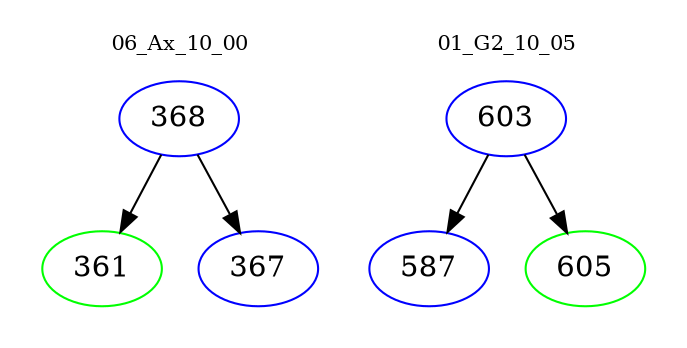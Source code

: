 digraph{
subgraph cluster_0 {
color = white
label = "06_Ax_10_00";
fontsize=10;
T0_368 [label="368", color="blue"]
T0_368 -> T0_361 [color="black"]
T0_361 [label="361", color="green"]
T0_368 -> T0_367 [color="black"]
T0_367 [label="367", color="blue"]
}
subgraph cluster_1 {
color = white
label = "01_G2_10_05";
fontsize=10;
T1_603 [label="603", color="blue"]
T1_603 -> T1_587 [color="black"]
T1_587 [label="587", color="blue"]
T1_603 -> T1_605 [color="black"]
T1_605 [label="605", color="green"]
}
}
